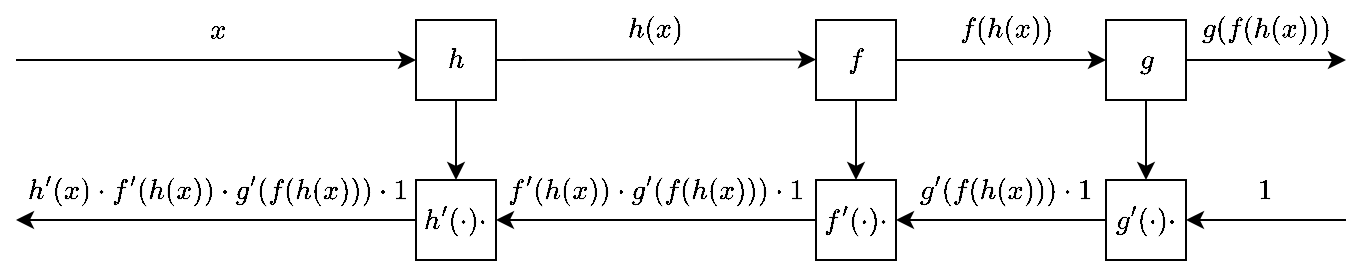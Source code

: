 <mxfile version="24.1.0" type="device">
  <diagram name="Page-1" id="WPf6wrc-Pd1-8DKw8K7x">
    <mxGraphModel dx="1839" dy="581" grid="1" gridSize="10" guides="1" tooltips="1" connect="1" arrows="1" fold="1" page="1" pageScale="1" pageWidth="850" pageHeight="1100" math="1" shadow="0">
      <root>
        <mxCell id="0" />
        <mxCell id="1" parent="0" />
        <mxCell id="8hWpj6Z_eRL1QJvixAke-1" value="$$f$$" style="rounded=0;whiteSpace=wrap;html=1;" parent="1" vertex="1">
          <mxGeometry x="280" y="280" width="40" height="40" as="geometry" />
        </mxCell>
        <mxCell id="8hWpj6Z_eRL1QJvixAke-2" value="" style="endArrow=classic;html=1;rounded=0;exitX=1;exitY=0.5;exitDx=0;exitDy=0;" parent="1" edge="1" source="2RnIGo9YH2eeMHFv2aYu-1">
          <mxGeometry width="50" height="50" relative="1" as="geometry">
            <mxPoint x="220" y="300" as="sourcePoint" />
            <mxPoint x="280" y="299.76" as="targetPoint" />
          </mxGeometry>
        </mxCell>
        <mxCell id="8hWpj6Z_eRL1QJvixAke-3" value="" style="endArrow=classic;html=1;rounded=0;exitX=1;exitY=0.5;exitDx=0;exitDy=0;entryX=0;entryY=0.5;entryDx=0;entryDy=0;" parent="1" source="8hWpj6Z_eRL1QJvixAke-1" edge="1" target="2RnIGo9YH2eeMHFv2aYu-8">
          <mxGeometry width="50" height="50" relative="1" as="geometry">
            <mxPoint x="445" y="299.76" as="sourcePoint" />
            <mxPoint x="400" y="300" as="targetPoint" />
          </mxGeometry>
        </mxCell>
        <mxCell id="8hWpj6Z_eRL1QJvixAke-7" value="" style="endArrow=classic;html=1;rounded=0;flowAnimation=0;shadow=0;strokeWidth=1;exitX=0.5;exitY=1;exitDx=0;exitDy=0;" parent="1" source="8hWpj6Z_eRL1QJvixAke-1" edge="1">
          <mxGeometry width="50" height="50" relative="1" as="geometry">
            <mxPoint x="319.76" y="320" as="sourcePoint" />
            <mxPoint x="300" y="360" as="targetPoint" />
          </mxGeometry>
        </mxCell>
        <mxCell id="8hWpj6Z_eRL1QJvixAke-9" value="&lt;div&gt;$$h(x)$$&lt;/div&gt;" style="text;html=1;align=center;verticalAlign=middle;whiteSpace=wrap;rounded=0;" parent="1" vertex="1">
          <mxGeometry x="170" y="270" width="60" height="30" as="geometry" />
        </mxCell>
        <mxCell id="8hWpj6Z_eRL1QJvixAke-10" value="&lt;div&gt;$$f(h(x))$$&lt;/div&gt;" style="text;html=1;align=center;verticalAlign=middle;whiteSpace=wrap;rounded=0;" parent="1" vertex="1">
          <mxGeometry x="345" y="270" width="60" height="30" as="geometry" />
        </mxCell>
        <mxCell id="2RnIGo9YH2eeMHFv2aYu-1" value="$$h$$" style="rounded=0;whiteSpace=wrap;html=1;" vertex="1" parent="1">
          <mxGeometry x="80" y="280" width="40" height="40" as="geometry" />
        </mxCell>
        <mxCell id="2RnIGo9YH2eeMHFv2aYu-2" value="" style="endArrow=classic;html=1;rounded=0;entryX=0;entryY=0.5;entryDx=0;entryDy=0;" edge="1" parent="1" target="2RnIGo9YH2eeMHFv2aYu-1">
          <mxGeometry width="50" height="50" relative="1" as="geometry">
            <mxPoint x="-120" y="300" as="sourcePoint" />
            <mxPoint x="60" y="300" as="targetPoint" />
          </mxGeometry>
        </mxCell>
        <mxCell id="2RnIGo9YH2eeMHFv2aYu-5" value="" style="endArrow=classic;html=1;rounded=0;flowAnimation=0;shadow=0;strokeWidth=1;exitX=0.5;exitY=1;exitDx=0;exitDy=0;" edge="1" parent="1" source="2RnIGo9YH2eeMHFv2aYu-1">
          <mxGeometry width="50" height="50" relative="1" as="geometry">
            <mxPoint x="18.76" y="320" as="sourcePoint" />
            <mxPoint x="100" y="360" as="targetPoint" />
          </mxGeometry>
        </mxCell>
        <mxCell id="2RnIGo9YH2eeMHFv2aYu-6" value="&lt;div&gt;$$x$$&lt;/div&gt;" style="text;html=1;align=center;verticalAlign=middle;whiteSpace=wrap;rounded=0;" vertex="1" parent="1">
          <mxGeometry x="-49" y="270" width="60" height="30" as="geometry" />
        </mxCell>
        <mxCell id="2RnIGo9YH2eeMHFv2aYu-8" value="$$g$$" style="rounded=0;whiteSpace=wrap;html=1;" vertex="1" parent="1">
          <mxGeometry x="425" y="280" width="40" height="40" as="geometry" />
        </mxCell>
        <mxCell id="2RnIGo9YH2eeMHFv2aYu-9" value="" style="endArrow=classic;html=1;rounded=0;exitX=1;exitY=0.5;exitDx=0;exitDy=0;" edge="1" parent="1" source="2RnIGo9YH2eeMHFv2aYu-8">
          <mxGeometry width="50" height="50" relative="1" as="geometry">
            <mxPoint x="590" y="299.76" as="sourcePoint" />
            <mxPoint x="545" y="300" as="targetPoint" />
          </mxGeometry>
        </mxCell>
        <mxCell id="2RnIGo9YH2eeMHFv2aYu-10" value="&lt;div&gt;$$g(f(h(x)))$$&lt;/div&gt;" style="text;html=1;align=center;verticalAlign=middle;whiteSpace=wrap;rounded=0;" vertex="1" parent="1">
          <mxGeometry x="475" y="270" width="60" height="30" as="geometry" />
        </mxCell>
        <mxCell id="2RnIGo9YH2eeMHFv2aYu-11" value="" style="endArrow=classic;html=1;rounded=0;flowAnimation=0;shadow=0;strokeWidth=1;exitX=0.5;exitY=1;exitDx=0;exitDy=0;" edge="1" parent="1" source="2RnIGo9YH2eeMHFv2aYu-8">
          <mxGeometry width="50" height="50" relative="1" as="geometry">
            <mxPoint x="444.71" y="330" as="sourcePoint" />
            <mxPoint x="445" y="360" as="targetPoint" />
          </mxGeometry>
        </mxCell>
        <mxCell id="2RnIGo9YH2eeMHFv2aYu-12" value="$$f&#39;(\cdot) \cdot$$" style="rounded=0;whiteSpace=wrap;html=1;" vertex="1" parent="1">
          <mxGeometry x="280" y="360" width="40" height="40" as="geometry" />
        </mxCell>
        <mxCell id="2RnIGo9YH2eeMHFv2aYu-13" value="" style="endArrow=classic;html=1;rounded=0;exitX=0;exitY=0.5;exitDx=0;exitDy=0;entryX=1;entryY=0.5;entryDx=0;entryDy=0;" edge="1" parent="1" source="2RnIGo9YH2eeMHFv2aYu-12" target="2RnIGo9YH2eeMHFv2aYu-17">
          <mxGeometry width="50" height="50" relative="1" as="geometry">
            <mxPoint x="220" y="380" as="sourcePoint" />
            <mxPoint x="240" y="400" as="targetPoint" />
          </mxGeometry>
        </mxCell>
        <mxCell id="2RnIGo9YH2eeMHFv2aYu-14" value="" style="endArrow=classic;html=1;rounded=0;entryX=1;entryY=0.5;entryDx=0;entryDy=0;exitX=0;exitY=0.5;exitDx=0;exitDy=0;" edge="1" parent="1" source="2RnIGo9YH2eeMHFv2aYu-20" target="2RnIGo9YH2eeMHFv2aYu-12">
          <mxGeometry width="50" height="50" relative="1" as="geometry">
            <mxPoint x="360" y="400" as="sourcePoint" />
            <mxPoint x="400" y="380" as="targetPoint" />
          </mxGeometry>
        </mxCell>
        <mxCell id="2RnIGo9YH2eeMHFv2aYu-17" value="$$h&#39;(\cdot) \cdot$$" style="rounded=0;whiteSpace=wrap;html=1;" vertex="1" parent="1">
          <mxGeometry x="80" y="360" width="40" height="40" as="geometry" />
        </mxCell>
        <mxCell id="2RnIGo9YH2eeMHFv2aYu-18" value="" style="endArrow=classic;html=1;rounded=0;exitX=0;exitY=0.5;exitDx=0;exitDy=0;" edge="1" parent="1" source="2RnIGo9YH2eeMHFv2aYu-17">
          <mxGeometry width="50" height="50" relative="1" as="geometry">
            <mxPoint x="40" y="400" as="sourcePoint" />
            <mxPoint x="-120" y="380" as="targetPoint" />
          </mxGeometry>
        </mxCell>
        <mxCell id="2RnIGo9YH2eeMHFv2aYu-20" value="$$g&#39;(\cdot) \cdot$$" style="rounded=0;whiteSpace=wrap;html=1;" vertex="1" parent="1">
          <mxGeometry x="425" y="360" width="40" height="40" as="geometry" />
        </mxCell>
        <mxCell id="2RnIGo9YH2eeMHFv2aYu-21" value="" style="endArrow=classic;html=1;rounded=0;entryX=1;entryY=0.5;entryDx=0;entryDy=0;" edge="1" parent="1" target="2RnIGo9YH2eeMHFv2aYu-20">
          <mxGeometry width="50" height="50" relative="1" as="geometry">
            <mxPoint x="545" y="380" as="sourcePoint" />
            <mxPoint x="545" y="380" as="targetPoint" />
          </mxGeometry>
        </mxCell>
        <mxCell id="2RnIGo9YH2eeMHFv2aYu-23" value="&lt;div&gt;$$1$$&lt;/div&gt;" style="text;html=1;align=center;verticalAlign=middle;whiteSpace=wrap;rounded=0;" vertex="1" parent="1">
          <mxGeometry x="475" y="350" width="60" height="30" as="geometry" />
        </mxCell>
        <mxCell id="2RnIGo9YH2eeMHFv2aYu-24" value="$$g&#39;(f(h(x))) \cdot 1$$" style="text;html=1;align=center;verticalAlign=middle;whiteSpace=wrap;rounded=0;" vertex="1" parent="1">
          <mxGeometry x="330" y="350" width="90" height="30" as="geometry" />
        </mxCell>
        <mxCell id="2RnIGo9YH2eeMHFv2aYu-25" value="$$f&#39;(h(x)) \cdot g&#39;(f(h(x))) \cdot 1$$" style="text;html=1;align=center;verticalAlign=middle;whiteSpace=wrap;rounded=0;" vertex="1" parent="1">
          <mxGeometry x="120" y="350" width="160" height="30" as="geometry" />
        </mxCell>
        <mxCell id="2RnIGo9YH2eeMHFv2aYu-26" value="$$h&#39;(x) \cdot f&#39;(h(x)) \cdot g&#39;(f(h(x))) \cdot 1$$" style="text;html=1;align=center;verticalAlign=middle;whiteSpace=wrap;rounded=0;" vertex="1" parent="1">
          <mxGeometry x="-99" y="350" width="160" height="30" as="geometry" />
        </mxCell>
      </root>
    </mxGraphModel>
  </diagram>
</mxfile>
